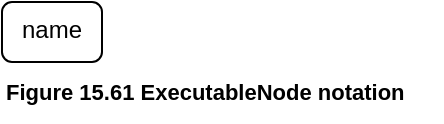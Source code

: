 <mxfile version="21.6.8" type="device" pages="4">
  <diagram name="15.61" id="NQhwYDpf-4NNbBWKdzqy">
    <mxGraphModel dx="880" dy="545" grid="1" gridSize="10" guides="1" tooltips="1" connect="1" arrows="1" fold="1" page="1" pageScale="1" pageWidth="1169" pageHeight="827" math="0" shadow="0">
      <root>
        <mxCell id="0" />
        <mxCell id="1" parent="0" />
        <mxCell id="XxgqrX9FXDsEMBRoOY1G-1" value="name" style="html=1;align=center;verticalAlign=top;rounded=1;absoluteArcSize=1;arcSize=10;dashed=0;whiteSpace=wrap;" vertex="1" parent="1">
          <mxGeometry width="50" height="30" as="geometry" />
        </mxCell>
        <mxCell id="XxgqrX9FXDsEMBRoOY1G-2" value="&lt;b&gt;Figure 15.61 ExecutableNode notation&lt;/b&gt;" style="text;html=1;align=left;verticalAlign=middle;resizable=0;points=[];autosize=1;strokeColor=none;fillColor=none;fontSize=11;fontFamily=Helvetica;fontColor=default;" vertex="1" parent="1">
          <mxGeometry y="30" width="220" height="30" as="geometry" />
        </mxCell>
      </root>
    </mxGraphModel>
  </diagram>
  <diagram id="mECS0GnHgIWrSw7rTM0v" name="15.62">
    <mxGraphModel dx="880" dy="545" grid="1" gridSize="10" guides="1" tooltips="1" connect="1" arrows="1" fold="1" page="1" pageScale="1" pageWidth="1169" pageHeight="827" math="0" shadow="0">
      <root>
        <mxCell id="0" />
        <mxCell id="1" parent="0" />
        <mxCell id="bN1CudVr5m9pdoSbQidf-1" value="Protected&lt;br&gt;Node" style="html=1;align=center;verticalAlign=top;rounded=1;absoluteArcSize=1;arcSize=10;dashed=0;whiteSpace=wrap;" vertex="1" parent="1">
          <mxGeometry width="70" height="40" as="geometry" />
        </mxCell>
        <mxCell id="bN1CudVr5m9pdoSbQidf-3" value="HandlerBody&lt;br&gt;Node" style="shape=mxgraph.uml25.action;html=1;align=center;verticalAlign=middle;absoluteArcSize=1;arcSize=10;dashed=0;spacingLeft=10;flipH=1;whiteSpace=wrap;container=0;" vertex="1" parent="1">
          <mxGeometry x="190" width="110" height="40" as="geometry" />
        </mxCell>
        <mxCell id="bN1CudVr5m9pdoSbQidf-4" value="ExceptionType" style="text;verticalAlign=middle;align=right;html=1;" vertex="1" parent="1">
          <mxGeometry x="140" y="20" width="60" height="40" as="geometry" />
        </mxCell>
        <mxCell id="bN1CudVr5m9pdoSbQidf-5" value="" style="shape=mxgraph.lean_mapping.electronic_info_flow_edge;html=1;rounded=0;endSize=0;startSize=0;" edge="1" parent="1" source="bN1CudVr5m9pdoSbQidf-1" target="bN1CudVr5m9pdoSbQidf-3">
          <mxGeometry width="160" relative="1" as="geometry">
            <mxPoint x="50" y="20" as="sourcePoint" />
            <mxPoint x="210" y="20" as="targetPoint" />
          </mxGeometry>
        </mxCell>
        <mxCell id="bN1CudVr5m9pdoSbQidf-6" value="&lt;b&gt;Figure 15.62 ExceptionHandler notation&lt;/b&gt;" style="text;html=1;align=left;verticalAlign=middle;resizable=0;points=[];autosize=1;strokeColor=none;fillColor=none;fontSize=11;fontFamily=Helvetica;fontColor=default;" vertex="1" parent="1">
          <mxGeometry y="50" width="230" height="30" as="geometry" />
        </mxCell>
      </root>
    </mxGraphModel>
  </diagram>
  <diagram id="ycYkEy2Unu3euAdbEIMJ" name="15.63">
    <mxGraphModel dx="880" dy="545" grid="1" gridSize="10" guides="1" tooltips="1" connect="1" arrows="1" fold="1" page="1" pageScale="1" pageWidth="1169" pageHeight="827" math="0" shadow="0">
      <root>
        <mxCell id="0" />
        <mxCell id="1" parent="0" />
        <mxCell id="ebSuGQc5TdT9uaIcogCZ-1" value="Protected&lt;br&gt;Node" style="html=1;align=center;verticalAlign=top;rounded=1;absoluteArcSize=1;arcSize=10;dashed=0;whiteSpace=wrap;" vertex="1" parent="1">
          <mxGeometry y="40" width="70" height="40" as="geometry" />
        </mxCell>
        <mxCell id="ebSuGQc5TdT9uaIcogCZ-2" value="HandlerBody&lt;br&gt;Node" style="shape=mxgraph.uml25.action;html=1;align=center;verticalAlign=middle;absoluteArcSize=1;arcSize=10;dashed=0;spacingLeft=10;flipH=1;whiteSpace=wrap;container=0;" vertex="1" parent="1">
          <mxGeometry x="150" y="40" width="110" height="40" as="geometry" />
        </mxCell>
        <mxCell id="ebSuGQc5TdT9uaIcogCZ-5" value="&lt;b&gt;Figure 15.63 Alternative ExceptionHandler notation&lt;/b&gt;" style="text;html=1;align=left;verticalAlign=middle;resizable=0;points=[];autosize=1;strokeColor=none;fillColor=none;fontSize=11;fontFamily=Helvetica;fontColor=default;" vertex="1" parent="1">
          <mxGeometry y="80" width="290" height="30" as="geometry" />
        </mxCell>
        <mxCell id="ebSuGQc5TdT9uaIcogCZ-8" value="" style="endArrow=open;html=1;rounded=0;align=center;verticalAlign=top;endFill=0;labelBackgroundColor=none;endSize=6;" edge="1" parent="1" target="ebSuGQc5TdT9uaIcogCZ-2">
          <mxGeometry relative="1" as="geometry">
            <mxPoint x="70" y="60" as="sourcePoint" />
            <mxPoint x="190" y="60" as="targetPoint" />
          </mxGeometry>
        </mxCell>
        <mxCell id="ebSuGQc5TdT9uaIcogCZ-9" value="" style="shape=mxgraph.lean_mapping.electronic_info_flow_edge;html=1;rounded=0;" edge="1" parent="1">
          <mxGeometry relative="1" as="geometry">
            <mxPoint x="90" y="32" as="sourcePoint" />
            <mxPoint x="130" y="52" as="targetPoint" />
          </mxGeometry>
        </mxCell>
      </root>
    </mxGraphModel>
  </diagram>
  <diagram id="0pJuv-dRTEB4p_XEvUu4" name="15.64">
    <mxGraphModel dx="880" dy="1372" grid="1" gridSize="10" guides="1" tooltips="1" connect="1" arrows="1" fold="1" page="1" pageScale="1" pageWidth="1169" pageHeight="827" math="0" shadow="0">
      <root>
        <mxCell id="0" />
        <mxCell id="1" parent="0" />
        <mxCell id="ioyRXxGLK1rPd2UAGAxK-5" style="edgeStyle=orthogonalEdgeStyle;shape=connector;rounded=0;orthogonalLoop=1;jettySize=auto;html=1;exitX=0.5;exitY=0;exitDx=0;exitDy=0;labelBackgroundColor=default;strokeColor=default;fontFamily=Helvetica;fontSize=11;fontColor=default;endArrow=openThin;endFill=0;endSize=12;entryX=0.5;entryY=0;entryDx=0;entryDy=0;" edge="1" parent="1" target="ioyRXxGLK1rPd2UAGAxK-1">
          <mxGeometry relative="1" as="geometry">
            <mxPoint x="50" as="sourcePoint" />
          </mxGeometry>
        </mxCell>
        <mxCell id="ioyRXxGLK1rPd2UAGAxK-7" style="edgeStyle=orthogonalEdgeStyle;shape=connector;rounded=0;orthogonalLoop=1;jettySize=auto;html=1;entryX=0.5;entryY=0;entryDx=0;entryDy=0;labelBackgroundColor=default;strokeColor=default;fontFamily=Helvetica;fontSize=11;fontColor=default;endArrow=openThin;endFill=0;endSize=12;" edge="1" parent="1" source="ioyRXxGLK1rPd2UAGAxK-1" target="ioyRXxGLK1rPd2UAGAxK-6">
          <mxGeometry relative="1" as="geometry" />
        </mxCell>
        <mxCell id="ioyRXxGLK1rPd2UAGAxK-1" value="" style="html=1;align=right;verticalAlign=top;rounded=1;absoluteArcSize=1;arcSize=50;dashed=0;spacingTop=10;spacingRight=30;whiteSpace=wrap;" vertex="1" parent="1">
          <mxGeometry y="40" width="100" height="160" as="geometry" />
        </mxCell>
        <mxCell id="ioyRXxGLK1rPd2UAGAxK-4" style="edgeStyle=orthogonalEdgeStyle;rounded=0;orthogonalLoop=1;jettySize=auto;html=1;entryX=0.5;entryY=0;entryDx=0;entryDy=0;endArrow=openThin;endFill=0;endSize=12;" edge="1" parent="1" source="ioyRXxGLK1rPd2UAGAxK-2" target="ioyRXxGLK1rPd2UAGAxK-3">
          <mxGeometry relative="1" as="geometry" />
        </mxCell>
        <mxCell id="ioyRXxGLK1rPd2UAGAxK-2" value="Invert&lt;br&gt;Matrix" style="html=1;align=center;verticalAlign=top;rounded=1;absoluteArcSize=1;arcSize=10;dashed=0;whiteSpace=wrap;" vertex="1" parent="1">
          <mxGeometry x="20" y="60" width="60" height="40" as="geometry" />
        </mxCell>
        <mxCell id="ioyRXxGLK1rPd2UAGAxK-3" value="Multiply&lt;br&gt;Matrix" style="html=1;align=center;verticalAlign=top;rounded=1;absoluteArcSize=1;arcSize=10;dashed=0;whiteSpace=wrap;" vertex="1" parent="1">
          <mxGeometry x="20" y="140" width="60" height="40" as="geometry" />
        </mxCell>
        <mxCell id="ioyRXxGLK1rPd2UAGAxK-6" value="Print&lt;br&gt;Results" style="html=1;align=center;verticalAlign=top;rounded=1;absoluteArcSize=1;arcSize=10;dashed=0;whiteSpace=wrap;" vertex="1" parent="1">
          <mxGeometry x="20" y="240" width="60" height="40" as="geometry" />
        </mxCell>
        <mxCell id="ioyRXxGLK1rPd2UAGAxK-8" value="" style="shape=mxgraph.uml25.action;html=1;align=center;verticalAlign=middle;absoluteArcSize=1;arcSize=10;dashed=0;spacingLeft=10;flipH=1;whiteSpace=wrap;fontFamily=Helvetica;fontSize=11;fontColor=default;container=0;" vertex="1" parent="1">
          <mxGeometry x="220" y="60" width="130" height="60" as="geometry" />
        </mxCell>
        <mxCell id="ioyRXxGLK1rPd2UAGAxK-10" value="Substitute&lt;br&gt;Vector1" style="html=1;align=center;verticalAlign=top;rounded=1;absoluteArcSize=1;arcSize=10;dashed=0;whiteSpace=wrap;" vertex="1" parent="1">
          <mxGeometry x="250" y="70" width="80" height="40" as="geometry" />
        </mxCell>
        <mxCell id="ioyRXxGLK1rPd2UAGAxK-12" value="" style="shape=mxgraph.uml25.action;html=1;align=center;verticalAlign=middle;absoluteArcSize=1;arcSize=10;dashed=0;spacingLeft=10;flipH=1;whiteSpace=wrap;fontFamily=Helvetica;fontSize=11;fontColor=default;container=0;" vertex="1" parent="1">
          <mxGeometry x="220" y="140" width="130" height="60" as="geometry" />
        </mxCell>
        <mxCell id="ioyRXxGLK1rPd2UAGAxK-13" value="Substitute&lt;br&gt;Vector2" style="html=1;align=center;verticalAlign=top;rounded=1;absoluteArcSize=1;arcSize=10;dashed=0;whiteSpace=wrap;" vertex="1" parent="1">
          <mxGeometry x="250" y="150" width="80" height="40" as="geometry" />
        </mxCell>
        <mxCell id="ioyRXxGLK1rPd2UAGAxK-14" value="" style="shape=mxgraph.lean_mapping.electronic_info_flow_edge;html=1;rounded=0;labelBackgroundColor=default;strokeColor=default;fontFamily=Helvetica;fontSize=11;fontColor=default;endArrow=openThin;endFill=0;endSize=12;" edge="1" parent="1">
          <mxGeometry width="160" relative="1" as="geometry">
            <mxPoint x="100" y="90" as="sourcePoint" />
            <mxPoint x="220" y="90" as="targetPoint" />
          </mxGeometry>
        </mxCell>
        <mxCell id="ioyRXxGLK1rPd2UAGAxK-16" value="SingularMatrix" style="edgeLabel;html=1;align=center;verticalAlign=middle;resizable=0;points=[];fontSize=11;fontFamily=Helvetica;fontColor=default;" vertex="1" connectable="0" parent="ioyRXxGLK1rPd2UAGAxK-14">
          <mxGeometry x="-0.333" y="-3" relative="1" as="geometry">
            <mxPoint x="19" y="-20" as="offset" />
          </mxGeometry>
        </mxCell>
        <mxCell id="ioyRXxGLK1rPd2UAGAxK-15" value="" style="shape=mxgraph.lean_mapping.electronic_info_flow_edge;html=1;rounded=0;labelBackgroundColor=default;strokeColor=default;fontFamily=Helvetica;fontSize=11;fontColor=default;endArrow=openThin;endFill=0;endSize=12;" edge="1" parent="1">
          <mxGeometry width="160" relative="1" as="geometry">
            <mxPoint x="100" y="170" as="sourcePoint" />
            <mxPoint x="220" y="170" as="targetPoint" />
          </mxGeometry>
        </mxCell>
        <mxCell id="ioyRXxGLK1rPd2UAGAxK-17" value="Overflow" style="edgeLabel;html=1;align=center;verticalAlign=middle;resizable=0;points=[];fontSize=11;fontFamily=Helvetica;fontColor=default;" vertex="1" connectable="0" parent="ioyRXxGLK1rPd2UAGAxK-15">
          <mxGeometry x="-0.35" y="2" relative="1" as="geometry">
            <mxPoint x="20" y="-20" as="offset" />
          </mxGeometry>
        </mxCell>
        <mxCell id="ioyRXxGLK1rPd2UAGAxK-18" value="&lt;b&gt;Figure 15.64 ExceptionHandler example&lt;/b&gt;" style="text;html=1;align=left;verticalAlign=middle;resizable=0;points=[];autosize=1;strokeColor=none;fillColor=none;fontSize=11;fontFamily=Helvetica;fontColor=default;" vertex="1" parent="1">
          <mxGeometry y="280" width="230" height="30" as="geometry" />
        </mxCell>
      </root>
    </mxGraphModel>
  </diagram>
</mxfile>
